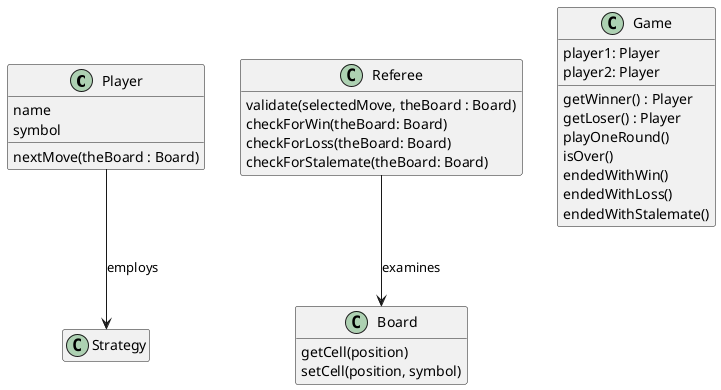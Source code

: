 @startuml
hide empty members

class Player {
    name
    symbol

    nextMove(theBoard : Board)
}

class Board {
    getCell(position)
    setCell(position, symbol)
}

class Strategy {

}

class Referee {
    validate(selectedMove, theBoard : Board)
    checkForWin(theBoard: Board)
    checkForLoss(theBoard: Board)
    checkForStalemate(theBoard: Board)
}

class Game {
    player1: Player
    player2: Player

    getWinner() : Player
    getLoser() : Player
    playOneRound()
    isOver()
    endedWithWin()
    endedWithLoss()
    endedWithStalemate()
}

Player --> Strategy: employs
Referee --> Board: examines

@enduml